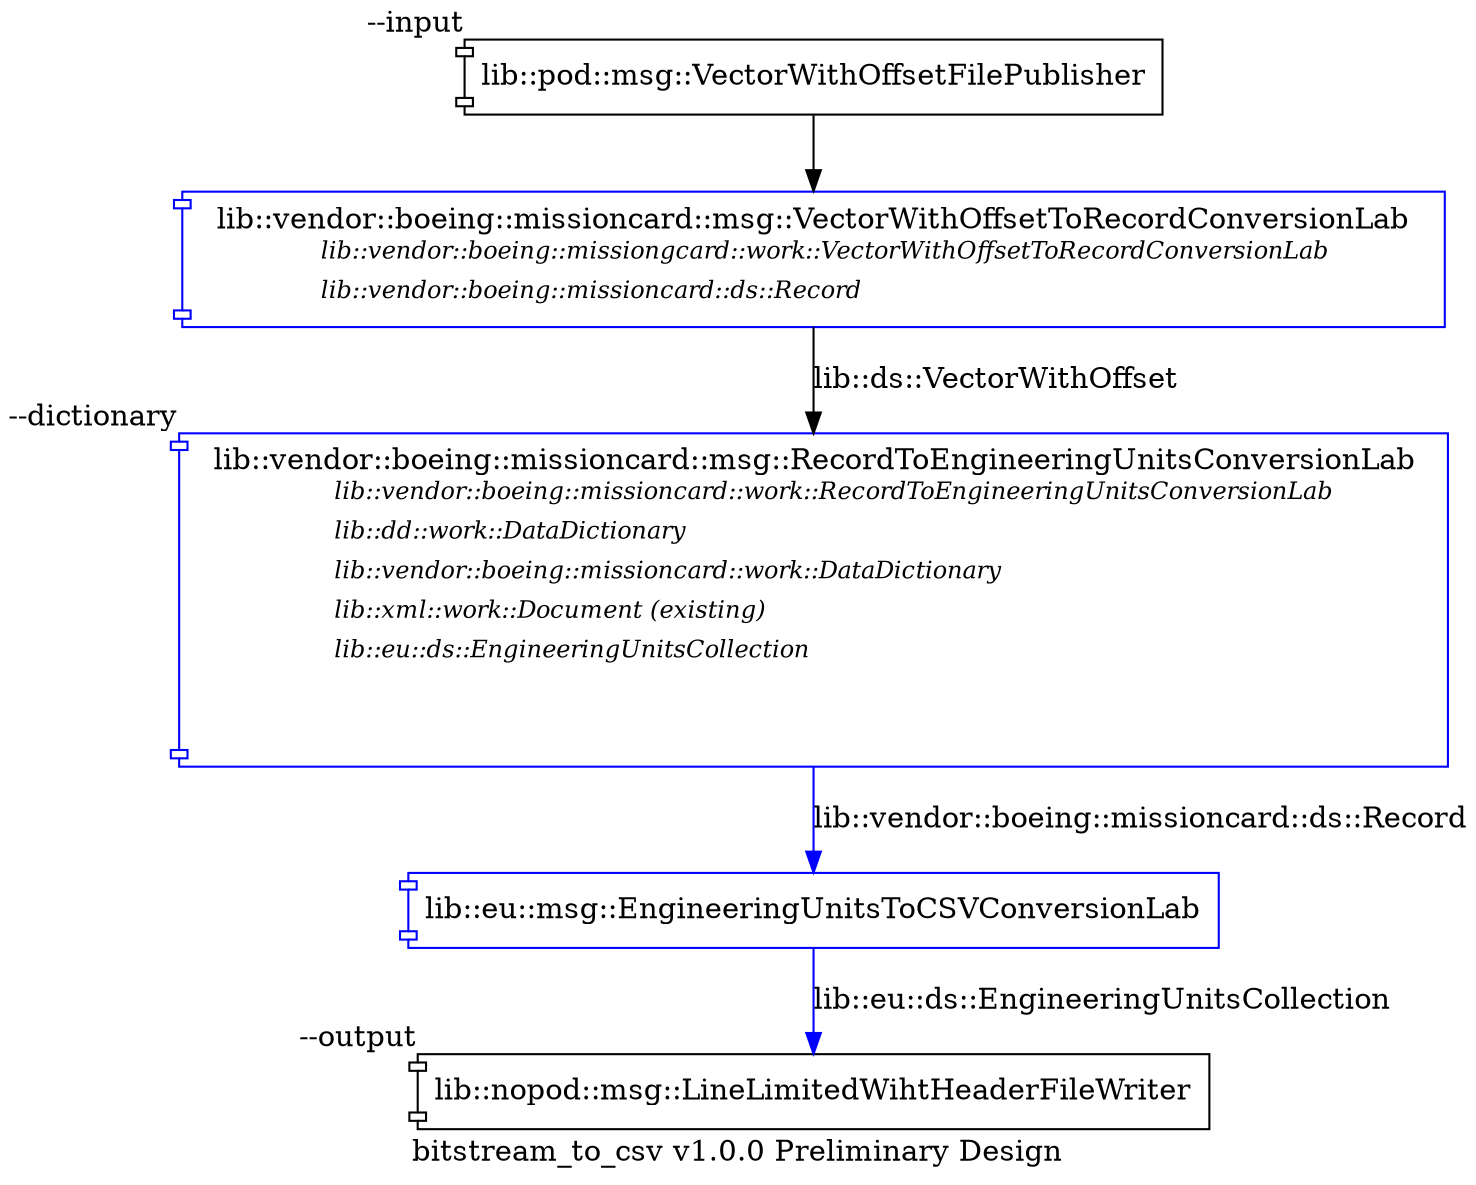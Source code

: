 //------------------------------------------------------------------------------
///@brief   Preliminary design for bitstream_to_csv v1.0.0                      
///                                                                             
///@version 2020-09-15  DHF     File creation                                   
//------------------------------------------------------------------------------


digraph G {
    rankdir="TB";
    label="bitstream_to_csv v1.0.0 Preliminary Design";

    node    [shape=component, color="#0000FF", style="rounded"]

    publisher [label="lib::pod::msg::VectorWithOffsetFilePublisher", xlabel="--input", color="#000000"]
    toRecord  
      [
        label= <
          <table border="0" cellspacing="0">
            <tr><td colspan="2">lib::vendor::boeing::missioncard::msg::VectorWithOffsetToRecordConversionLab</td></tr>
            <tr><td></td><td align="left"><sup><i>
              lib::vendor::boeing::missiongcard::work::VectorWithOffsetToRecordConversionLab
            </i></sup></td></tr>
            <tr><td></td><td align="left"><sup><i>
              lib::vendor::boeing::missioncard::ds::Record
            </i></sup></td></tr>
          </table>
        >
      ]
        

    toEU      
      [
        xlabel="--dictionary"
        label= <
          <table border="0" cellspacing="0">
            <tr><td colspan="2">lib::vendor::boeing::missioncard::msg::RecordToEngineeringUnitsConversionLab</td></tr>
            <tr><td></td><td align="left"><sup><i>
                lib::vendor::boeing::missioncard::work::RecordToEngineeringUnitsConversionLab
            </i></sup></td></tr>

            <tr><td></td><td align="left"><sup><i>
                lib::dd::work::DataDictionary
            </i></sup></td></tr>
            <tr><td></td><td align="left"><sup><i>
                lib::vendor::boeing::missioncard::work::DataDictionary
            </i></sup></td></tr>

            <tr><td></td><td align="left"><sup><i>
                lib::xml::work::Document (existing)
            </i></sup></td></tr>

            <tr><td></td><td align="left"><sup><i>
                lib::eu::ds::EngineeringUnitsCollection
            </i></sup></td></tr>

            <tr><td></td><td align="left"><sup><i>
            </i></sup></td></tr>

            <tr><td></td><td align="left"><sup><i>
            </i></sup></td></tr>
          </table>
        >
      ]
    toCSV     [label="lib::eu::msg::EngineeringUnitsToCSVConversionLab"]
    writer    [label="lib::nopod::msg::LineLimitedWihtHeaderFileWriter", xlabel="--output", color="#000000"]

    publisher -> toRecord edge[color="#000000", label="lib::ds::VectorWithOffset"]

    toRecord -> toEU edge[color="#0000FF", label="lib::vendor::boeing::missioncard::ds::Record"]


    toEU -> toCSV
    edge[color="#0000FF", label="lib::eu::ds::EngineeringUnitsCollection"]

    toCSV -> writer
    edge[color="#000000", label="lib::nonpod::ds::StringVectorWithOffset"]

/*
    subgraph class_id {
        style="filled";
        color="#f0f0f0";
        rank ="sink";
        node [shape=plaintext];

        my_description [
            labeljust="L"
            label=
            <<table border="0" cellborder="0">
              <tr>
                <td valign="top">VectorWithOffsetToRecordConversionLab\l</td>
                <td>
                  *   lib::vendor::boeing::missiongcard::work::VectorWithOffsetToRecordConversionLab\l
                  *   lib::vendor::boeing::missioncard::ds::Record\l
                </td>
              </tr><tr>
                <td>RecordToEngineeringUnits\l</td>
                <td>
                  *   lib::vendor::boeing::missioncard::work::RecordToEngineeringUnits\l
                  *   lib::vendor::boeing::missioncard::ds::Record\l
                  *   lib::vendor::boeing::missioncard::work::DataDictionary\l
                  *   lib::eu::ds::EngineeringUnitsCollection\l
                </td>
              </tr>
            </table>>
        ]

    } // class_id
*/

}   //digraph G


